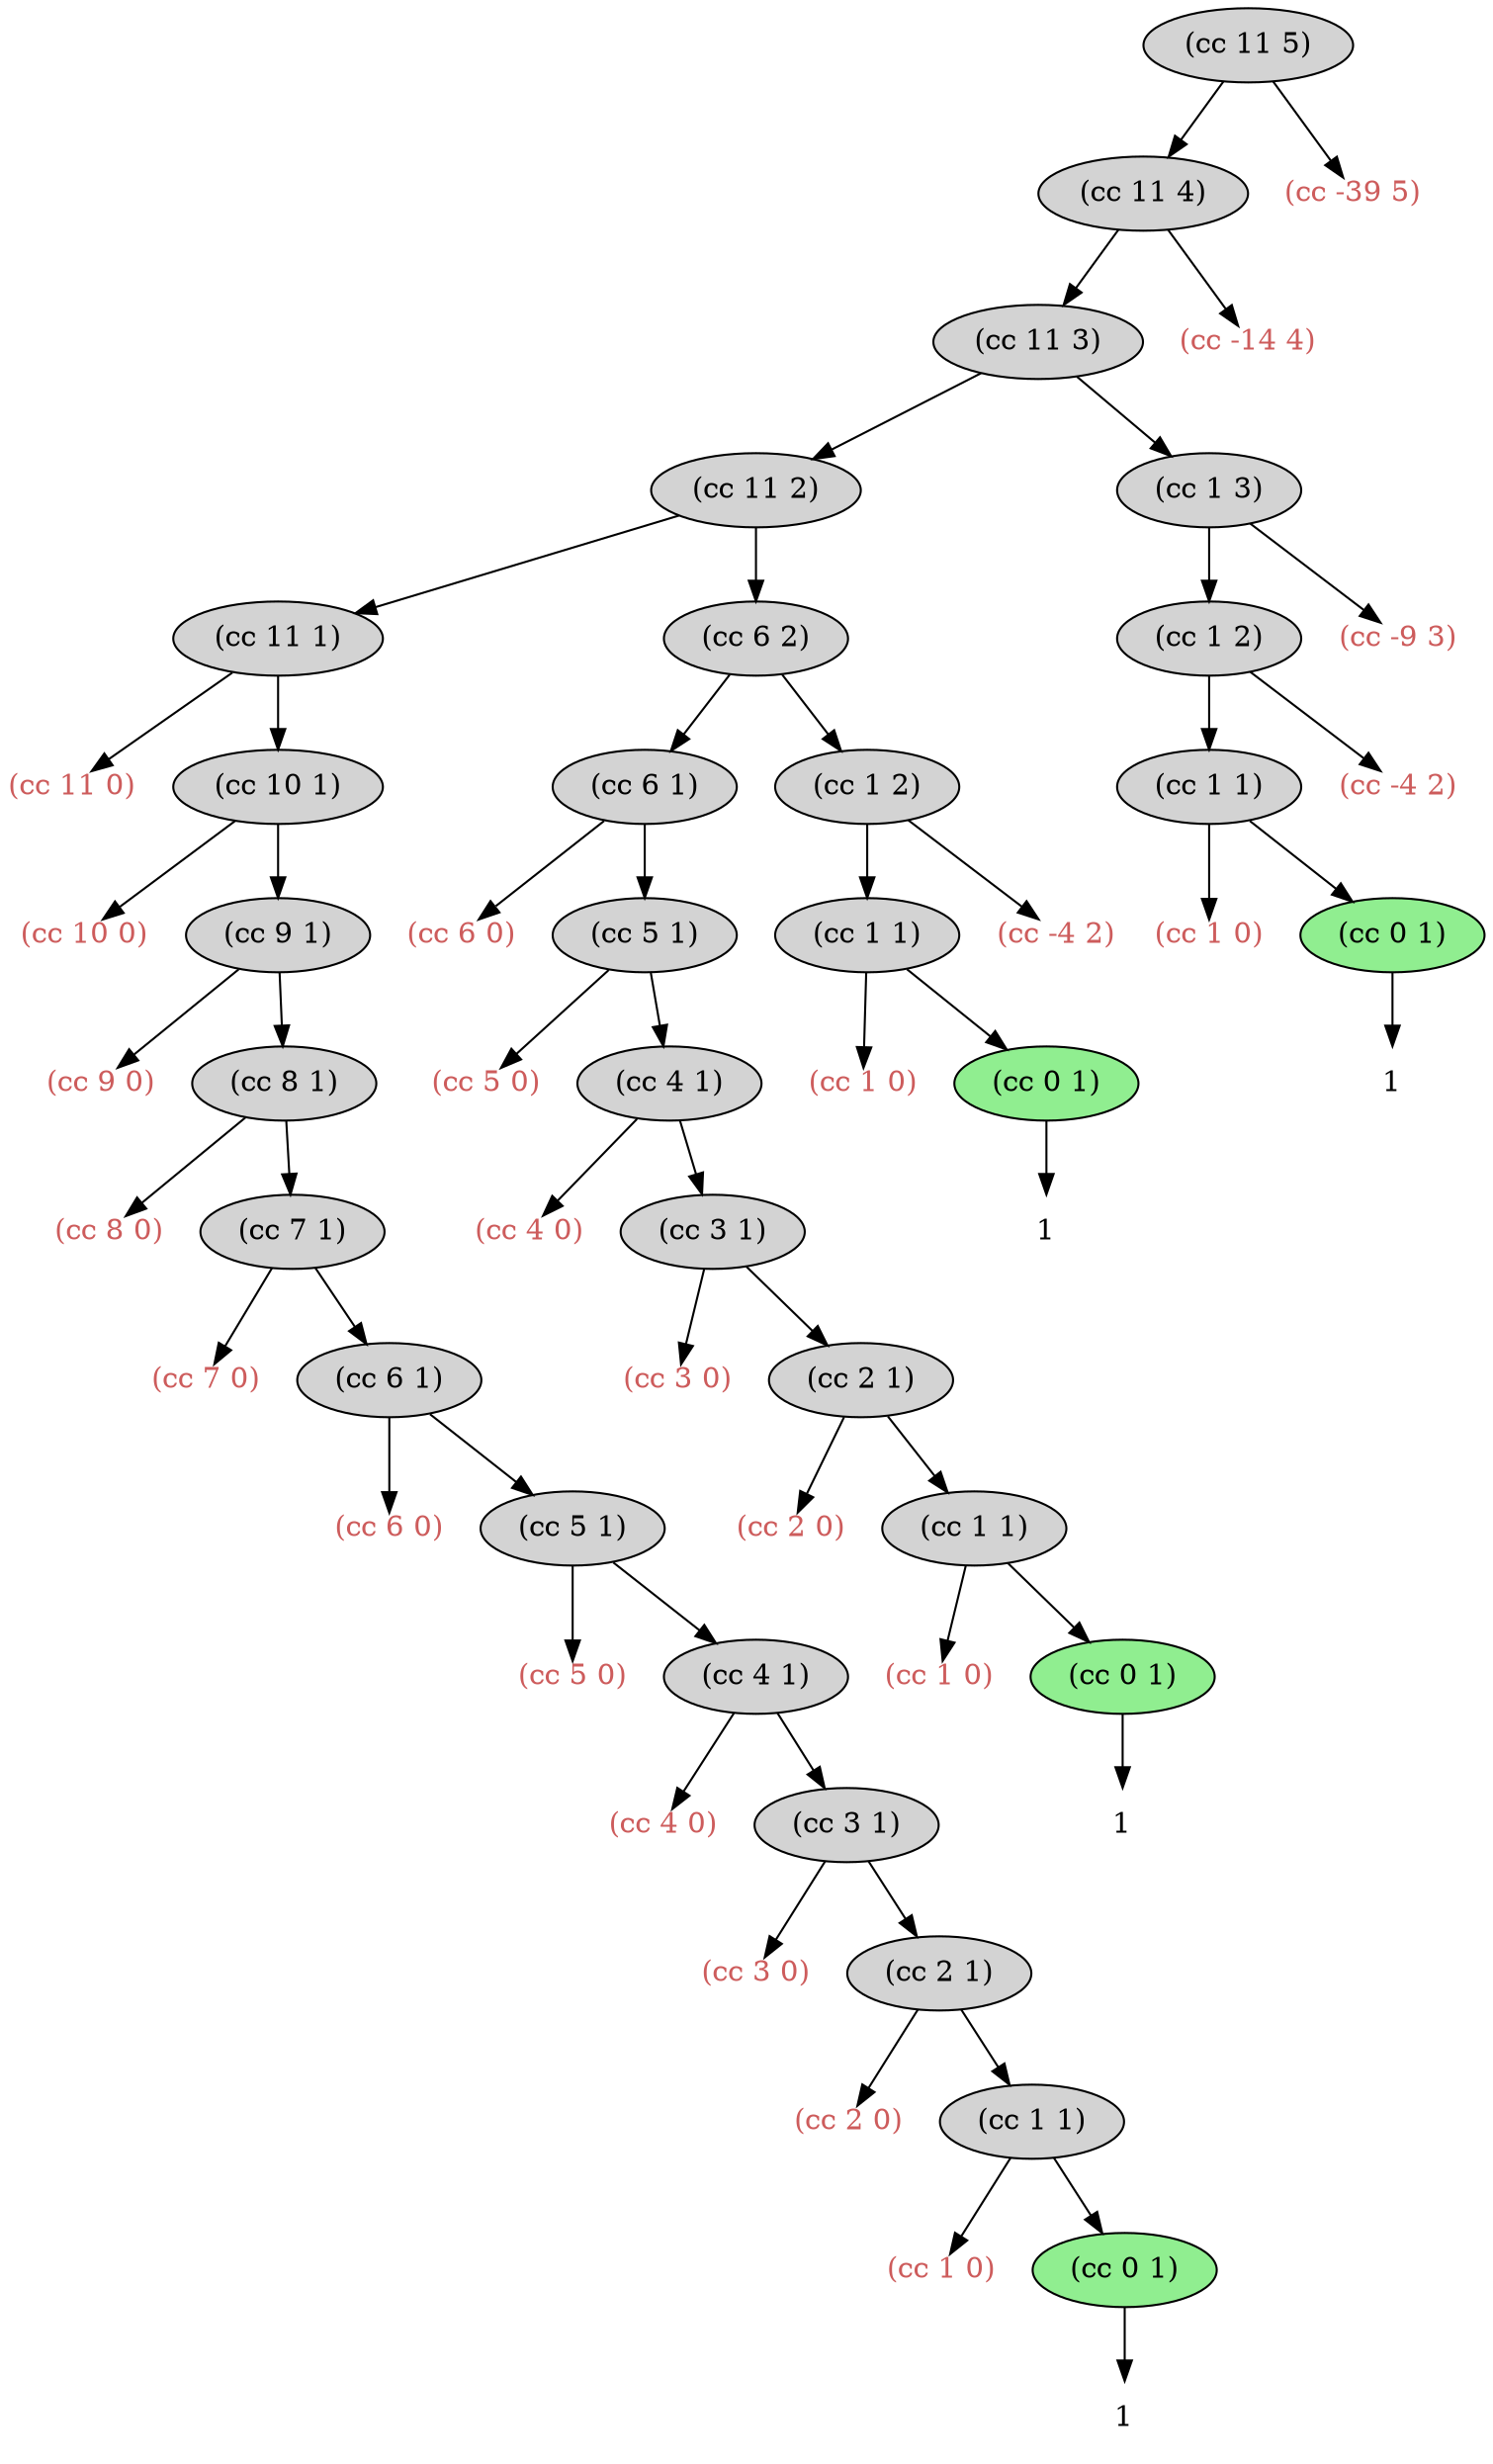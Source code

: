 digraph {
1 [label="(cc 11 5)" style=filled]
1 -> 10
1 -> 11
10 [label="(cc 11 4)" style=filled]
10 -> 100
10 -> 101
100 [label="(cc 11 3)" style=filled]
100 -> 1000
100 -> 1001
1000 [label="(cc 11 2)" style=filled]
1000 -> 10000
1000 -> 10001
10000 [label="(cc 11 1)" style=filled]
10000 -> 100000
10000 -> 100001
100000 [label="(cc 11 0)" style=filled]
100000 [label="(cc 11 0)" style=solid shape=plain fontcolor=indianred]
100001 [label="(cc 10 1)" style=filled]
100001 -> 1000010
100001 -> 1000011
1000010 [label="(cc 10 0)" style=filled]
1000010 [label="(cc 10 0)" style=solid shape=plain fontcolor=indianred]
1000011 [label="(cc 9 1)" style=filled]
1000011 -> 10000110
1000011 -> 10000111
10000110 [label="(cc 9 0)" style=filled]
10000110 [label="(cc 9 0)" style=solid shape=plain fontcolor=indianred]
10000111 [label="(cc 8 1)" style=filled]
10000111 -> 100001110
10000111 -> 100001111
100001110 [label="(cc 8 0)" style=filled]
100001110 [label="(cc 8 0)" style=solid shape=plain fontcolor=indianred]
100001111 [label="(cc 7 1)" style=filled]
100001111 -> 1000011110
100001111 -> 1000011111
1000011110 [label="(cc 7 0)" style=filled]
1000011110 [label="(cc 7 0)" style=solid shape=plain fontcolor=indianred]
1000011111 [label="(cc 6 1)" style=filled]
1000011111 -> 10000111110
1000011111 -> 10000111111
10000111110 [label="(cc 6 0)" style=filled]
10000111110 [label="(cc 6 0)" style=solid shape=plain fontcolor=indianred]
10000111111 [label="(cc 5 1)" style=filled]
10000111111 -> 100001111110
10000111111 -> 100001111111
100001111110 [label="(cc 5 0)" style=filled]
100001111110 [label="(cc 5 0)" style=solid shape=plain fontcolor=indianred]
100001111111 [label="(cc 4 1)" style=filled]
100001111111 -> 1000011111110
100001111111 -> 1000011111111
1000011111110 [label="(cc 4 0)" style=filled]
1000011111110 [label="(cc 4 0)" style=solid shape=plain fontcolor=indianred]
1000011111111 [label="(cc 3 1)" style=filled]
1000011111111 -> 10000111111110
1000011111111 -> 10000111111111
10000111111110 [label="(cc 3 0)" style=filled]
10000111111110 [label="(cc 3 0)" style=solid shape=plain fontcolor=indianred]
10000111111111 [label="(cc 2 1)" style=filled]
10000111111111 -> 100001111111110
10000111111111 -> 100001111111111
100001111111110 [label="(cc 2 0)" style=filled]
100001111111110 [label="(cc 2 0)" style=solid shape=plain fontcolor=indianred]
100001111111111 [label="(cc 1 1)" style=filled]
100001111111111 -> 1000011111111110
100001111111111 -> 1000011111111111
1000011111111110 [label="(cc 1 0)" style=filled]
1000011111111110 [label="(cc 1 0)" style=solid shape=plain fontcolor=indianred]
1000011111111111 [label="(cc 0 1)" style=filled]
1000011111111111 [label="(cc 0 1)" style=filled fillcolor=lightgreen]
1000011111111111 -> 10000111111111111
10000111111111111 [label="1" shape=plaintext]
10001 [label="(cc 6 2)" style=filled]
10001 -> 100010
10001 -> 100011
100010 [label="(cc 6 1)" style=filled]
100010 -> 1000100
100010 -> 1000101
1000100 [label="(cc 6 0)" style=filled]
1000100 [label="(cc 6 0)" style=solid shape=plain fontcolor=indianred]
1000101 [label="(cc 5 1)" style=filled]
1000101 -> 10001010
1000101 -> 10001011
10001010 [label="(cc 5 0)" style=filled]
10001010 [label="(cc 5 0)" style=solid shape=plain fontcolor=indianred]
10001011 [label="(cc 4 1)" style=filled]
10001011 -> 100010110
10001011 -> 100010111
100010110 [label="(cc 4 0)" style=filled]
100010110 [label="(cc 4 0)" style=solid shape=plain fontcolor=indianred]
100010111 [label="(cc 3 1)" style=filled]
100010111 -> 1000101110
100010111 -> 1000101111
1000101110 [label="(cc 3 0)" style=filled]
1000101110 [label="(cc 3 0)" style=solid shape=plain fontcolor=indianred]
1000101111 [label="(cc 2 1)" style=filled]
1000101111 -> 10001011110
1000101111 -> 10001011111
10001011110 [label="(cc 2 0)" style=filled]
10001011110 [label="(cc 2 0)" style=solid shape=plain fontcolor=indianred]
10001011111 [label="(cc 1 1)" style=filled]
10001011111 -> 100010111110
10001011111 -> 100010111111
100010111110 [label="(cc 1 0)" style=filled]
100010111110 [label="(cc 1 0)" style=solid shape=plain fontcolor=indianred]
100010111111 [label="(cc 0 1)" style=filled]
100010111111 [label="(cc 0 1)" style=filled fillcolor=lightgreen]
100010111111 -> 1000101111111
1000101111111 [label="1" shape=plaintext]
100011 [label="(cc 1 2)" style=filled]
100011 -> 1000110
100011 -> 1000111
1000110 [label="(cc 1 1)" style=filled]
1000110 -> 10001100
1000110 -> 10001101
10001100 [label="(cc 1 0)" style=filled]
10001100 [label="(cc 1 0)" style=solid shape=plain fontcolor=indianred]
10001101 [label="(cc 0 1)" style=filled]
10001101 [label="(cc 0 1)" style=filled fillcolor=lightgreen]
10001101 -> 100011011
100011011 [label="1" shape=plaintext]
1000111 [label="(cc -4 2)" style=filled]
1000111 [label="(cc -4 2)" style=solid shape=plain fontcolor=indianred]
1001 [label="(cc 1 3)" style=filled]
1001 -> 10010
1001 -> 10011
10010 [label="(cc 1 2)" style=filled]
10010 -> 100100
10010 -> 100101
100100 [label="(cc 1 1)" style=filled]
100100 -> 1001000
100100 -> 1001001
1001000 [label="(cc 1 0)" style=filled]
1001000 [label="(cc 1 0)" style=solid shape=plain fontcolor=indianred]
1001001 [label="(cc 0 1)" style=filled]
1001001 [label="(cc 0 1)" style=filled fillcolor=lightgreen]
1001001 -> 10010011
10010011 [label="1" shape=plaintext]
100101 [label="(cc -4 2)" style=filled]
100101 [label="(cc -4 2)" style=solid shape=plain fontcolor=indianred]
10011 [label="(cc -9 3)" style=filled]
10011 [label="(cc -9 3)" style=solid shape=plain fontcolor=indianred]
101 [label="(cc -14 4)" style=filled]
101 [label="(cc -14 4)" style=solid shape=plain fontcolor=indianred]
11 [label="(cc -39 5)" style=filled]
11 [label="(cc -39 5)" style=solid shape=plain fontcolor=indianred]
}
